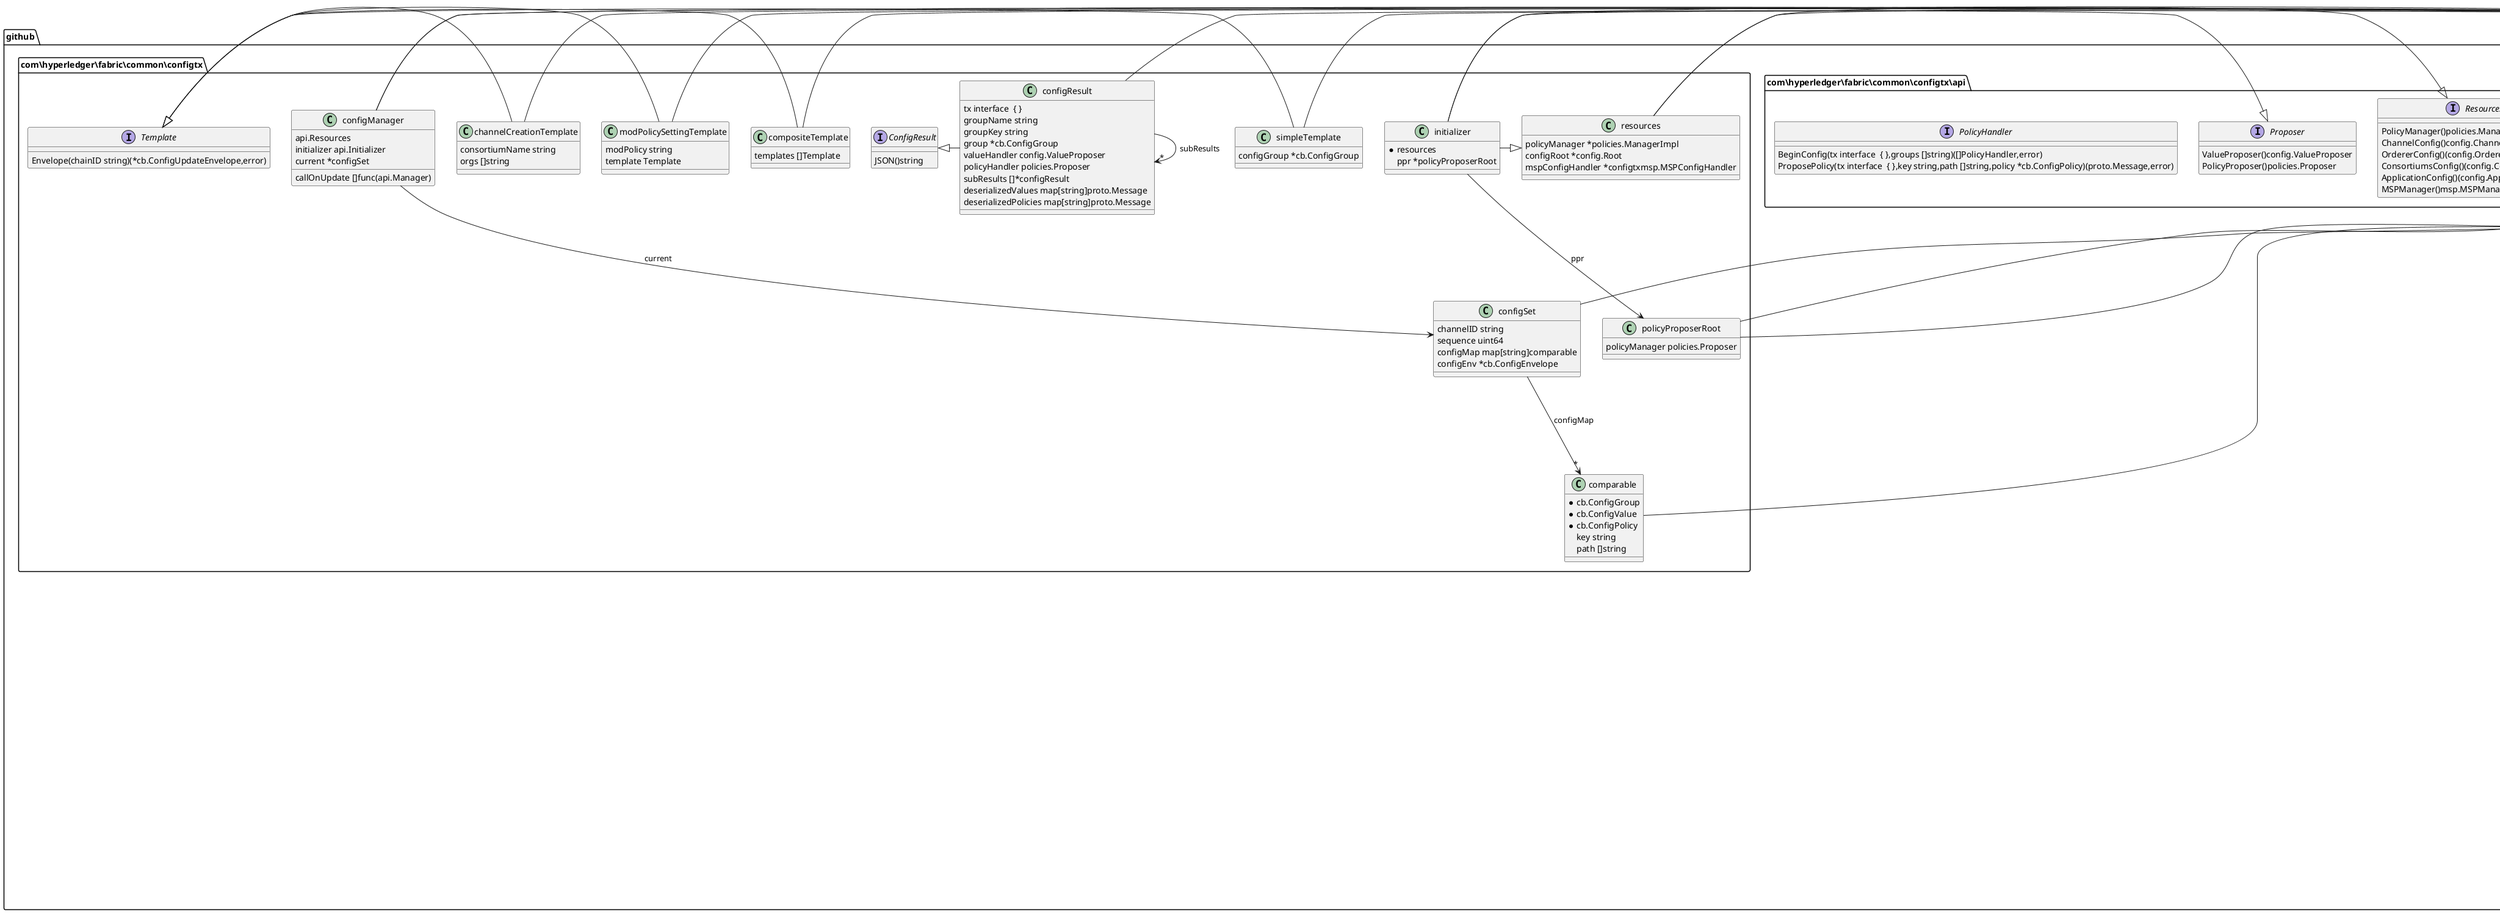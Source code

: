 @startuml
namespace github.com\\hyperledger\\fabric\\common\\configtx {
 class comparable {
  *cb.ConfigGroup
  *cb.ConfigValue
  *cb.ConfigPolicy
  key string
  path []string
}
}
namespace github.com\\hyperledger\\fabric\\common\\configtx {
 class configResult {
  tx interface  { }
  groupName string
  groupKey string
  group *cb.ConfigGroup
  valueHandler config.ValueProposer
  policyHandler policies.Proposer
  subResults []*configResult
  deserializedValues map[string]proto.Message
  deserializedPolicies map[string]proto.Message
}
}
namespace github.com\\hyperledger\\fabric\\common\\configtx {
 class resources {
  policyManager *policies.ManagerImpl
  configRoot *config.Root
  mspConfigHandler *configtxmsp.MSPConfigHandler
}
}
namespace github.com\\hyperledger\\fabric\\common\\configtx {
 class policyProposerRoot {
  policyManager policies.Proposer
}
}
namespace github.com\\hyperledger\\fabric\\common\\configtx {
 class initializer {
  *resources
  ppr *policyProposerRoot
}
}
namespace github.com\\hyperledger\\fabric\\common\\configtx {
 class configSet {
  channelID string
  sequence uint64
  configMap map[string]comparable
  configEnv *cb.ConfigEnvelope
}
}
namespace github.com\\hyperledger\\fabric\\common\\configtx {
 class configManager {
  api.Resources
  callOnUpdate []func(api.Manager)
  initializer api.Initializer
  current *configSet
}
}
namespace github.com\\hyperledger\\fabric\\common\\configtx {
 class simpleTemplate {
  configGroup *cb.ConfigGroup
}
}
namespace github.com\\hyperledger\\fabric\\common\\configtx {
 class compositeTemplate {
  templates []Template
}
}
namespace github.com\\hyperledger\\fabric\\common\\configtx {
 class modPolicySettingTemplate {
  modPolicy string
  template Template
}
}
namespace github.com\\hyperledger\\fabric\\common\\configtx {
 class channelCreationTemplate {
  consortiumName string
  orgs []string
}
}
namespace github.com\\hyperledger\\fabric\\common\\configtx\\tool\\localconfig {
 class TopLevel {
  Profiles map[string]*Profile
  Organizations []*Organization
  Application *Application
  Orderer *Orderer
}
}
namespace github.com\\hyperledger\\fabric\\common\\configtx\\tool\\localconfig {
 class Profile {
  Consortium string
  Application *Application
  Orderer *Orderer
  Consortiums map[string]*Consortium
}
}
namespace github.com\\hyperledger\\fabric\\common\\configtx\\tool\\localconfig {
 class Consortium {
  Organizations []*Organization
}
}
namespace github.com\\hyperledger\\fabric\\common\\configtx\\tool\\localconfig {
 class Application {
  Organizations []*Organization
}
}
namespace github.com\\hyperledger\\fabric\\common\\configtx\\tool\\localconfig {
 class Organization {
  Name string
  ID string
  MSPDir string
  AdminPrincipal string
  AnchorPeers []*AnchorPeer
}
}
namespace github.com\\hyperledger\\fabric\\common\\configtx\\tool\\localconfig {
 class AnchorPeer {
  Host string
  Port int
}
}
namespace github.com\\hyperledger\\fabric\\common\\configtx\\tool\\localconfig {
 class ApplicationOrganization {
  Organization
}
}
namespace github.com\\hyperledger\\fabric\\common\\configtx\\tool\\localconfig {
 class Orderer {
  OrdererType string
  Addresses []string
  BatchTimeout time.Duration
  BatchSize BatchSize
  Kafka Kafka
  Organizations []*Organization
  MaxChannels uint64
}
}
namespace github.com\\hyperledger\\fabric\\common\\configtx\\tool\\localconfig {
 class BatchSize {
  MaxMessageCount uint32
  AbsoluteMaxBytes uint32
  PreferredMaxBytes uint32
}
}
namespace github.com\\hyperledger\\fabric\\common\\configtx\\tool\\localconfig {
 class Kafka {
  Brokers []string
}
}
namespace github.com\\hyperledger\\fabric\\common\\configtx\\tool\\provisional {
 class bootstrapper {
  channelGroups []*cb.ConfigGroup
  ordererGroups []*cb.ConfigGroup
  applicationGroups []*cb.ConfigGroup
  consortiumsGroups []*cb.ConfigGroup
}
}
namespace github.com\\hyperledger\\fabric\\common\\configtx\\api {
 interface Manager  {
  Apply(configEnv *cb.ConfigEnvelope)error
  Validate(configEnv *cb.ConfigEnvelope)error
  ProposeConfigUpdate(configtx *cb.Envelope)(*cb.ConfigEnvelope,error)
  ChainID()string
  ConfigEnvelope()*cb.ConfigEnvelope
  Sequence()uint64
}
}
namespace github.com\\hyperledger\\fabric\\common\\configtx\\api {
 interface Resources  {
  PolicyManager()policies.Manager
  ChannelConfig()config.Channel
  OrdererConfig()(config.Orderer,bool)
  ConsortiumsConfig()(config.Consortiums,bool)
  ApplicationConfig()(config.Application,bool)
  MSPManager()msp.MSPManager
}
}
namespace github.com\\hyperledger\\fabric\\common\\configtx\\api {
 interface Transactional  {
  RollbackProposals(tx interface  { })
  PreCommit(tx interface  { })error
  CommitProposals(tx interface  { })
}
}
namespace github.com\\hyperledger\\fabric\\common\\configtx\\api {
 interface PolicyHandler  {
  BeginConfig(tx interface  { },groups []string)([]PolicyHandler,error)
  ProposePolicy(tx interface  { },key string,path []string,policy *cb.ConfigPolicy)(proto.Message,error)
}
}
namespace github.com\\hyperledger\\fabric\\common\\configtx\\api {
 interface Proposer  {
  ValueProposer()config.ValueProposer
  PolicyProposer()policies.Proposer
}
}
namespace github.com\\hyperledger\\fabric\\common\\configtx\\api {
 interface Initializer  {
}
}
namespace github.com\\hyperledger\\fabric\\common\\configtx {
 interface ConfigResult  {
  JSON()string
}
}
namespace github.com\\hyperledger\\fabric\\common\\configtx {
 interface Template  {
  Envelope(chainID string)(*cb.ConfigUpdateEnvelope,error)
}
}
namespace github.com\\hyperledger\\fabric\\common\\configtx\\tool\\provisional {
 interface Generator  {
  ChannelTemplate()configtx.Template
  GenesisBlockForChannel(channelID string)*cb.Block
}
}
github.com\\hyperledger\\fabric\\common\\configtx.configResult ---> "*" github.com\\hyperledger\\fabric\\common\\configtx.configResult : subResults
github.com\\hyperledger\\fabric\\common\\configtx.initializer -|> github.com\\hyperledger\\fabric\\common\\configtx.resources
github.com\\hyperledger\\fabric\\common\\configtx.initializer ---> github.com\\hyperledger\\fabric\\common\\configtx.policyProposerRoot : ppr
github.com\\hyperledger\\fabric\\common\\configtx.configSet ---> "*" github.com\\hyperledger\\fabric\\common\\configtx.comparable : configMap
github.com\\hyperledger\\fabric\\common\\configtx.configManager ---> github.com\\hyperledger\\fabric\\common\\configtx.configSet : current
github.com\\hyperledger\\fabric\\common\\configtx\\tool\\localconfig.TopLevel ---> "*" github.com\\hyperledger\\fabric\\common\\configtx\\tool\\localconfig.Profile : Profiles
github.com\\hyperledger\\fabric\\common\\configtx\\tool\\localconfig.TopLevel ---> "*" github.com\\hyperledger\\fabric\\common\\configtx\\tool\\localconfig.Organization : Organizations
github.com\\hyperledger\\fabric\\common\\configtx\\tool\\localconfig.TopLevel ---> github.com\\hyperledger\\fabric\\common\\configtx\\tool\\localconfig.Application : Application
github.com\\hyperledger\\fabric\\common\\configtx\\tool\\localconfig.TopLevel ---> github.com\\hyperledger\\fabric\\common\\configtx\\tool\\localconfig.Orderer : Orderer
github.com\\hyperledger\\fabric\\common\\configtx\\tool\\localconfig.Profile ---> github.com\\hyperledger\\fabric\\common\\configtx\\tool\\localconfig.Application : Application
github.com\\hyperledger\\fabric\\common\\configtx\\tool\\localconfig.Profile ---> github.com\\hyperledger\\fabric\\common\\configtx\\tool\\localconfig.Orderer : Orderer
github.com\\hyperledger\\fabric\\common\\configtx\\tool\\localconfig.Profile ---> "*" github.com\\hyperledger\\fabric\\common\\configtx\\tool\\localconfig.Consortium : Consortiums
github.com\\hyperledger\\fabric\\common\\configtx\\tool\\localconfig.Consortium ---> "*" github.com\\hyperledger\\fabric\\common\\configtx\\tool\\localconfig.Organization : Organizations
github.com\\hyperledger\\fabric\\common\\configtx\\tool\\localconfig.Application ---> "*" github.com\\hyperledger\\fabric\\common\\configtx\\tool\\localconfig.Organization : Organizations
github.com\\hyperledger\\fabric\\common\\configtx\\tool\\localconfig.Organization ---> "*" github.com\\hyperledger\\fabric\\common\\configtx\\tool\\localconfig.AnchorPeer : AnchorPeers
github.com\\hyperledger\\fabric\\common\\configtx\\tool\\localconfig.ApplicationOrganization -|> github.com\\hyperledger\\fabric\\common\\configtx\\tool\\localconfig.Organization
github.com\\hyperledger\\fabric\\common\\configtx\\tool\\localconfig.Orderer ---> github.com\\hyperledger\\fabric\\common\\configtx\\tool\\localconfig.BatchSize : BatchSize
github.com\\hyperledger\\fabric\\common\\configtx\\tool\\localconfig.Orderer ---> github.com\\hyperledger\\fabric\\common\\configtx\\tool\\localconfig.Kafka : Kafka
github.com\\hyperledger\\fabric\\common\\configtx\\tool\\localconfig.Orderer ---> "*" github.com\\hyperledger\\fabric\\common\\configtx\\tool\\localconfig.Organization : Organizations
github.com\\hyperledger\\fabric\\common\\configtx\\api.Manager <|- github.com\\hyperledger\\fabric\\common\\configtx.configManager
github.com\\hyperledger\\fabric\\common\\configtx\\api.Resources <|- github.com\\hyperledger\\fabric\\common\\configtx.resources
github.com\\hyperledger\\fabric\\common\\configtx\\api.Transactional <|- github.com\\hyperledger\\fabric\\common\\configtx.policyProposerRoot
github.com\\hyperledger\\fabric\\common\\configtx\\api.Proposer <|- github.com\\hyperledger\\fabric\\common\\configtx.initializer
github.com\\hyperledger\\fabric\\common\\configtx\\api.Initializer <|- github.com\\hyperledger\\fabric\\common\\configtx.comparable
github.com\\hyperledger\\fabric\\common\\configtx\\api.Initializer <|- github.com\\hyperledger\\fabric\\common\\configtx.configResult
github.com\\hyperledger\\fabric\\common\\configtx\\api.Initializer <|- github.com\\hyperledger\\fabric\\common\\configtx.resources
github.com\\hyperledger\\fabric\\common\\configtx\\api.Initializer <|- github.com\\hyperledger\\fabric\\common\\configtx.policyProposerRoot
github.com\\hyperledger\\fabric\\common\\configtx\\api.Initializer <|- github.com\\hyperledger\\fabric\\common\\configtx.initializer
github.com\\hyperledger\\fabric\\common\\configtx\\api.Initializer <|- github.com\\hyperledger\\fabric\\common\\configtx.configSet
github.com\\hyperledger\\fabric\\common\\configtx\\api.Initializer <|- github.com\\hyperledger\\fabric\\common\\configtx.configManager
github.com\\hyperledger\\fabric\\common\\configtx\\api.Initializer <|- github.com\\hyperledger\\fabric\\common\\configtx.simpleTemplate
github.com\\hyperledger\\fabric\\common\\configtx\\api.Initializer <|- github.com\\hyperledger\\fabric\\common\\configtx.compositeTemplate
github.com\\hyperledger\\fabric\\common\\configtx\\api.Initializer <|- github.com\\hyperledger\\fabric\\common\\configtx.modPolicySettingTemplate
github.com\\hyperledger\\fabric\\common\\configtx\\api.Initializer <|- github.com\\hyperledger\\fabric\\common\\configtx.channelCreationTemplate
github.com\\hyperledger\\fabric\\common\\configtx\\api.Initializer <|- github.com\\hyperledger\\fabric\\common\\configtx\\tool\\localconfig.TopLevel
github.com\\hyperledger\\fabric\\common\\configtx\\api.Initializer <|- github.com\\hyperledger\\fabric\\common\\configtx\\tool\\localconfig.Profile
github.com\\hyperledger\\fabric\\common\\configtx\\api.Initializer <|- github.com\\hyperledger\\fabric\\common\\configtx\\tool\\localconfig.Consortium
github.com\\hyperledger\\fabric\\common\\configtx\\api.Initializer <|- github.com\\hyperledger\\fabric\\common\\configtx\\tool\\localconfig.Application
github.com\\hyperledger\\fabric\\common\\configtx\\api.Initializer <|- github.com\\hyperledger\\fabric\\common\\configtx\\tool\\localconfig.Organization
github.com\\hyperledger\\fabric\\common\\configtx\\api.Initializer <|- github.com\\hyperledger\\fabric\\common\\configtx\\tool\\localconfig.AnchorPeer
github.com\\hyperledger\\fabric\\common\\configtx\\api.Initializer <|- github.com\\hyperledger\\fabric\\common\\configtx\\tool\\localconfig.ApplicationOrganization
github.com\\hyperledger\\fabric\\common\\configtx\\api.Initializer <|- github.com\\hyperledger\\fabric\\common\\configtx\\tool\\localconfig.Orderer
github.com\\hyperledger\\fabric\\common\\configtx\\api.Initializer <|- github.com\\hyperledger\\fabric\\common\\configtx\\tool\\localconfig.BatchSize
github.com\\hyperledger\\fabric\\common\\configtx\\api.Initializer <|- github.com\\hyperledger\\fabric\\common\\configtx\\tool\\localconfig.Kafka
github.com\\hyperledger\\fabric\\common\\configtx\\api.Initializer <|- github.com\\hyperledger\\fabric\\common\\configtx\\tool\\provisional.bootstrapper
github.com\\hyperledger\\fabric\\common\\configtx.ConfigResult <|- github.com\\hyperledger\\fabric\\common\\configtx.configResult
github.com\\hyperledger\\fabric\\common\\configtx.Template <|- github.com\\hyperledger\\fabric\\common\\configtx.simpleTemplate
github.com\\hyperledger\\fabric\\common\\configtx.Template <|- github.com\\hyperledger\\fabric\\common\\configtx.compositeTemplate
github.com\\hyperledger\\fabric\\common\\configtx.Template <|- github.com\\hyperledger\\fabric\\common\\configtx.modPolicySettingTemplate
github.com\\hyperledger\\fabric\\common\\configtx.Template <|- github.com\\hyperledger\\fabric\\common\\configtx.channelCreationTemplate
github.com\\hyperledger\\fabric\\common\\configtx\\tool\\provisional.Generator <|- github.com\\hyperledger\\fabric\\common\\configtx\\tool\\provisional.bootstrapper
@enduml